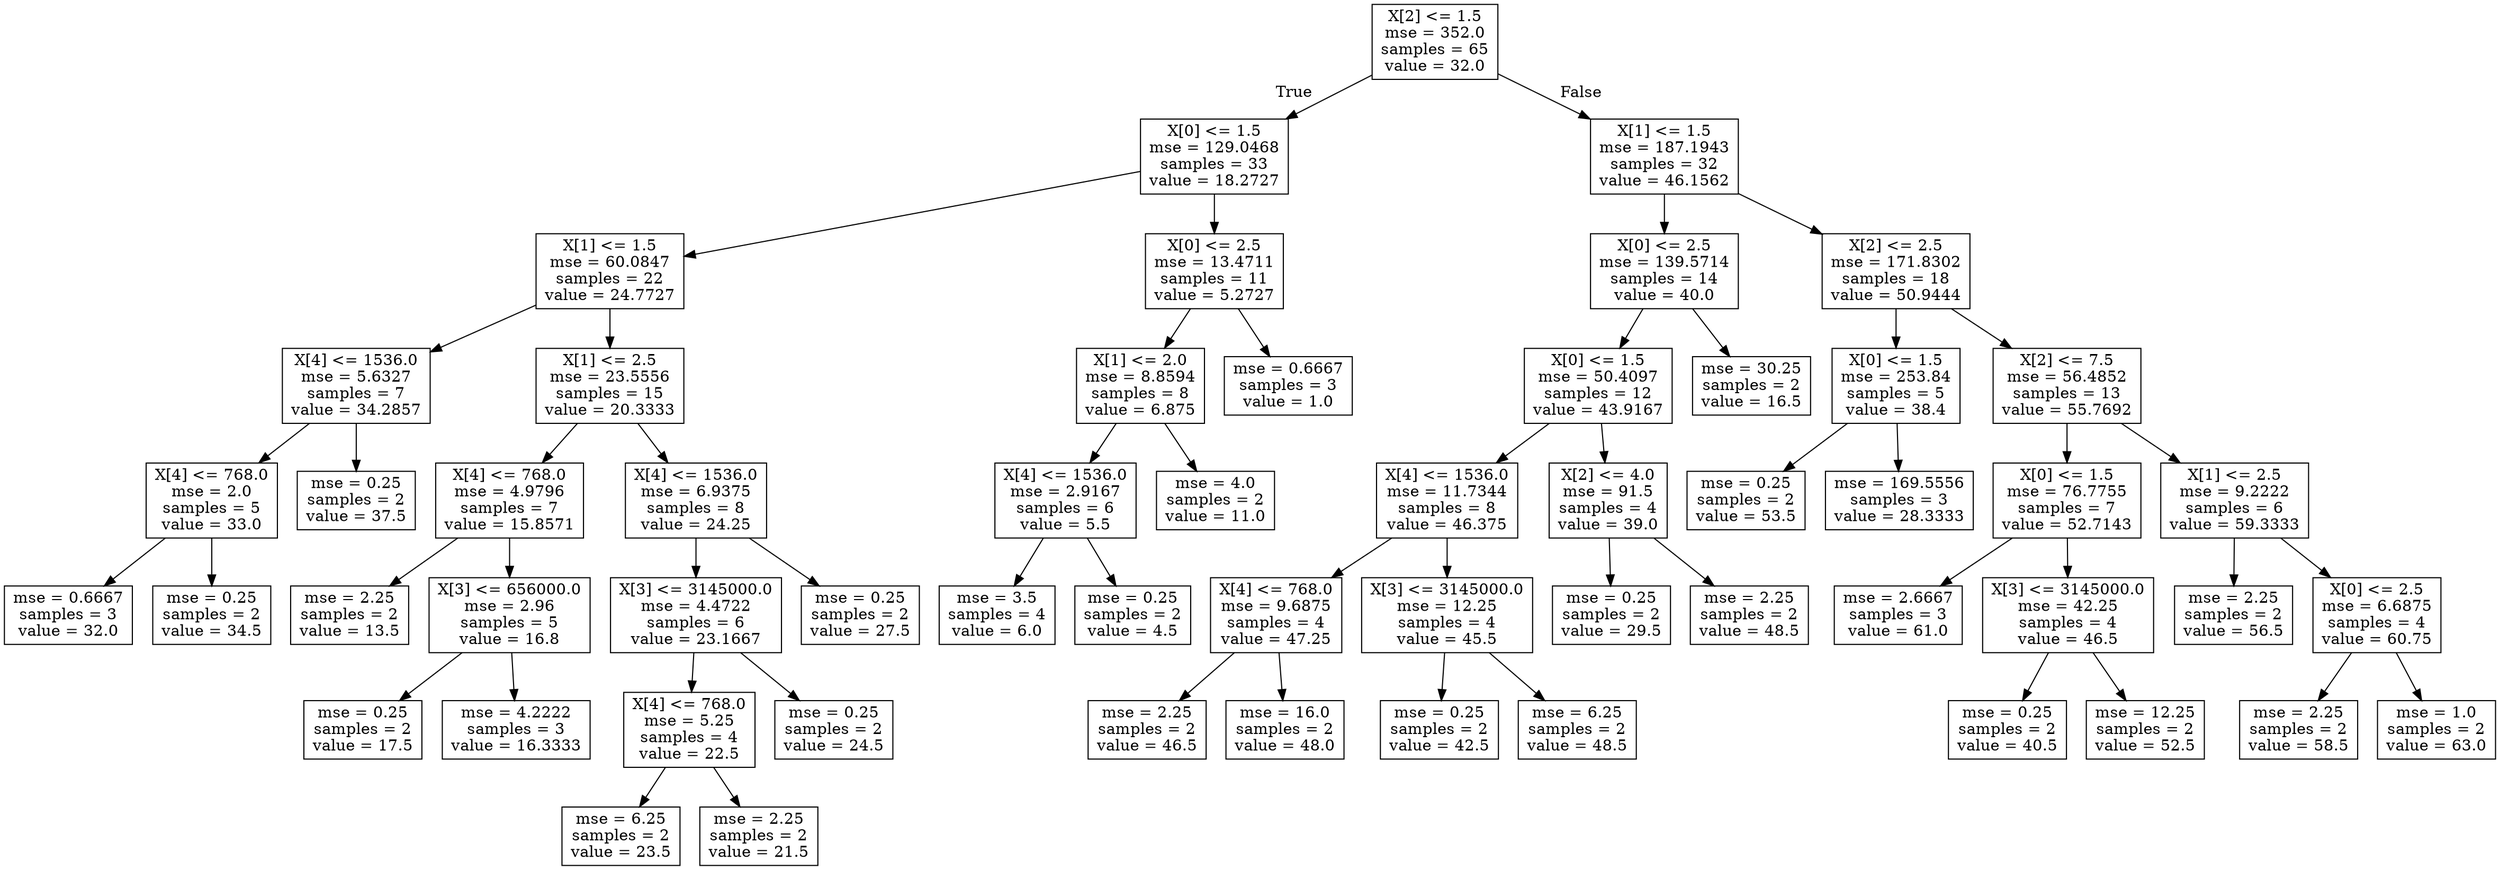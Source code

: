digraph Tree {
node [shape=box] ;
0 [label="X[2] <= 1.5\nmse = 352.0\nsamples = 65\nvalue = 32.0"] ;
1 [label="X[0] <= 1.5\nmse = 129.0468\nsamples = 33\nvalue = 18.2727"] ;
0 -> 1 [labeldistance=2.5, labelangle=45, headlabel="True"] ;
2 [label="X[1] <= 1.5\nmse = 60.0847\nsamples = 22\nvalue = 24.7727"] ;
1 -> 2 ;
3 [label="X[4] <= 1536.0\nmse = 5.6327\nsamples = 7\nvalue = 34.2857"] ;
2 -> 3 ;
4 [label="X[4] <= 768.0\nmse = 2.0\nsamples = 5\nvalue = 33.0"] ;
3 -> 4 ;
5 [label="mse = 0.6667\nsamples = 3\nvalue = 32.0"] ;
4 -> 5 ;
6 [label="mse = 0.25\nsamples = 2\nvalue = 34.5"] ;
4 -> 6 ;
7 [label="mse = 0.25\nsamples = 2\nvalue = 37.5"] ;
3 -> 7 ;
8 [label="X[1] <= 2.5\nmse = 23.5556\nsamples = 15\nvalue = 20.3333"] ;
2 -> 8 ;
9 [label="X[4] <= 768.0\nmse = 4.9796\nsamples = 7\nvalue = 15.8571"] ;
8 -> 9 ;
10 [label="mse = 2.25\nsamples = 2\nvalue = 13.5"] ;
9 -> 10 ;
11 [label="X[3] <= 656000.0\nmse = 2.96\nsamples = 5\nvalue = 16.8"] ;
9 -> 11 ;
12 [label="mse = 0.25\nsamples = 2\nvalue = 17.5"] ;
11 -> 12 ;
13 [label="mse = 4.2222\nsamples = 3\nvalue = 16.3333"] ;
11 -> 13 ;
14 [label="X[4] <= 1536.0\nmse = 6.9375\nsamples = 8\nvalue = 24.25"] ;
8 -> 14 ;
15 [label="X[3] <= 3145000.0\nmse = 4.4722\nsamples = 6\nvalue = 23.1667"] ;
14 -> 15 ;
16 [label="X[4] <= 768.0\nmse = 5.25\nsamples = 4\nvalue = 22.5"] ;
15 -> 16 ;
17 [label="mse = 6.25\nsamples = 2\nvalue = 23.5"] ;
16 -> 17 ;
18 [label="mse = 2.25\nsamples = 2\nvalue = 21.5"] ;
16 -> 18 ;
19 [label="mse = 0.25\nsamples = 2\nvalue = 24.5"] ;
15 -> 19 ;
20 [label="mse = 0.25\nsamples = 2\nvalue = 27.5"] ;
14 -> 20 ;
21 [label="X[0] <= 2.5\nmse = 13.4711\nsamples = 11\nvalue = 5.2727"] ;
1 -> 21 ;
22 [label="X[1] <= 2.0\nmse = 8.8594\nsamples = 8\nvalue = 6.875"] ;
21 -> 22 ;
23 [label="X[4] <= 1536.0\nmse = 2.9167\nsamples = 6\nvalue = 5.5"] ;
22 -> 23 ;
24 [label="mse = 3.5\nsamples = 4\nvalue = 6.0"] ;
23 -> 24 ;
25 [label="mse = 0.25\nsamples = 2\nvalue = 4.5"] ;
23 -> 25 ;
26 [label="mse = 4.0\nsamples = 2\nvalue = 11.0"] ;
22 -> 26 ;
27 [label="mse = 0.6667\nsamples = 3\nvalue = 1.0"] ;
21 -> 27 ;
28 [label="X[1] <= 1.5\nmse = 187.1943\nsamples = 32\nvalue = 46.1562"] ;
0 -> 28 [labeldistance=2.5, labelangle=-45, headlabel="False"] ;
29 [label="X[0] <= 2.5\nmse = 139.5714\nsamples = 14\nvalue = 40.0"] ;
28 -> 29 ;
30 [label="X[0] <= 1.5\nmse = 50.4097\nsamples = 12\nvalue = 43.9167"] ;
29 -> 30 ;
31 [label="X[4] <= 1536.0\nmse = 11.7344\nsamples = 8\nvalue = 46.375"] ;
30 -> 31 ;
32 [label="X[4] <= 768.0\nmse = 9.6875\nsamples = 4\nvalue = 47.25"] ;
31 -> 32 ;
33 [label="mse = 2.25\nsamples = 2\nvalue = 46.5"] ;
32 -> 33 ;
34 [label="mse = 16.0\nsamples = 2\nvalue = 48.0"] ;
32 -> 34 ;
35 [label="X[3] <= 3145000.0\nmse = 12.25\nsamples = 4\nvalue = 45.5"] ;
31 -> 35 ;
36 [label="mse = 0.25\nsamples = 2\nvalue = 42.5"] ;
35 -> 36 ;
37 [label="mse = 6.25\nsamples = 2\nvalue = 48.5"] ;
35 -> 37 ;
38 [label="X[2] <= 4.0\nmse = 91.5\nsamples = 4\nvalue = 39.0"] ;
30 -> 38 ;
39 [label="mse = 0.25\nsamples = 2\nvalue = 29.5"] ;
38 -> 39 ;
40 [label="mse = 2.25\nsamples = 2\nvalue = 48.5"] ;
38 -> 40 ;
41 [label="mse = 30.25\nsamples = 2\nvalue = 16.5"] ;
29 -> 41 ;
42 [label="X[2] <= 2.5\nmse = 171.8302\nsamples = 18\nvalue = 50.9444"] ;
28 -> 42 ;
43 [label="X[0] <= 1.5\nmse = 253.84\nsamples = 5\nvalue = 38.4"] ;
42 -> 43 ;
44 [label="mse = 0.25\nsamples = 2\nvalue = 53.5"] ;
43 -> 44 ;
45 [label="mse = 169.5556\nsamples = 3\nvalue = 28.3333"] ;
43 -> 45 ;
46 [label="X[2] <= 7.5\nmse = 56.4852\nsamples = 13\nvalue = 55.7692"] ;
42 -> 46 ;
47 [label="X[0] <= 1.5\nmse = 76.7755\nsamples = 7\nvalue = 52.7143"] ;
46 -> 47 ;
48 [label="mse = 2.6667\nsamples = 3\nvalue = 61.0"] ;
47 -> 48 ;
49 [label="X[3] <= 3145000.0\nmse = 42.25\nsamples = 4\nvalue = 46.5"] ;
47 -> 49 ;
50 [label="mse = 0.25\nsamples = 2\nvalue = 40.5"] ;
49 -> 50 ;
51 [label="mse = 12.25\nsamples = 2\nvalue = 52.5"] ;
49 -> 51 ;
52 [label="X[1] <= 2.5\nmse = 9.2222\nsamples = 6\nvalue = 59.3333"] ;
46 -> 52 ;
53 [label="mse = 2.25\nsamples = 2\nvalue = 56.5"] ;
52 -> 53 ;
54 [label="X[0] <= 2.5\nmse = 6.6875\nsamples = 4\nvalue = 60.75"] ;
52 -> 54 ;
55 [label="mse = 2.25\nsamples = 2\nvalue = 58.5"] ;
54 -> 55 ;
56 [label="mse = 1.0\nsamples = 2\nvalue = 63.0"] ;
54 -> 56 ;
}